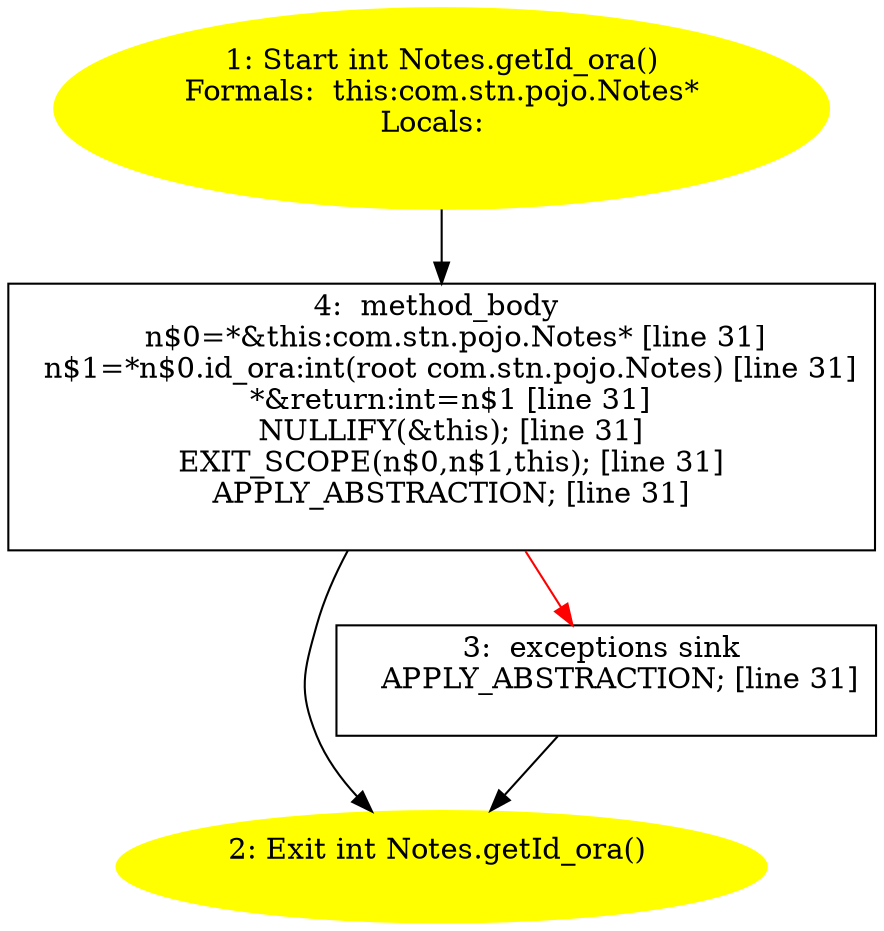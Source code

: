 /* @generated */
digraph cfg {
"com.stn.pojo.Notes.getId_ora():int.8cdf576a28391ec3c4354a0001a49529_1" [label="1: Start int Notes.getId_ora()\nFormals:  this:com.stn.pojo.Notes*\nLocals:  \n  " color=yellow style=filled]
	

	 "com.stn.pojo.Notes.getId_ora():int.8cdf576a28391ec3c4354a0001a49529_1" -> "com.stn.pojo.Notes.getId_ora():int.8cdf576a28391ec3c4354a0001a49529_4" ;
"com.stn.pojo.Notes.getId_ora():int.8cdf576a28391ec3c4354a0001a49529_2" [label="2: Exit int Notes.getId_ora() \n  " color=yellow style=filled]
	

"com.stn.pojo.Notes.getId_ora():int.8cdf576a28391ec3c4354a0001a49529_3" [label="3:  exceptions sink \n   APPLY_ABSTRACTION; [line 31]\n " shape="box"]
	

	 "com.stn.pojo.Notes.getId_ora():int.8cdf576a28391ec3c4354a0001a49529_3" -> "com.stn.pojo.Notes.getId_ora():int.8cdf576a28391ec3c4354a0001a49529_2" ;
"com.stn.pojo.Notes.getId_ora():int.8cdf576a28391ec3c4354a0001a49529_4" [label="4:  method_body \n   n$0=*&this:com.stn.pojo.Notes* [line 31]\n  n$1=*n$0.id_ora:int(root com.stn.pojo.Notes) [line 31]\n  *&return:int=n$1 [line 31]\n  NULLIFY(&this); [line 31]\n  EXIT_SCOPE(n$0,n$1,this); [line 31]\n  APPLY_ABSTRACTION; [line 31]\n " shape="box"]
	

	 "com.stn.pojo.Notes.getId_ora():int.8cdf576a28391ec3c4354a0001a49529_4" -> "com.stn.pojo.Notes.getId_ora():int.8cdf576a28391ec3c4354a0001a49529_2" ;
	 "com.stn.pojo.Notes.getId_ora():int.8cdf576a28391ec3c4354a0001a49529_4" -> "com.stn.pojo.Notes.getId_ora():int.8cdf576a28391ec3c4354a0001a49529_3" [color="red" ];
}
